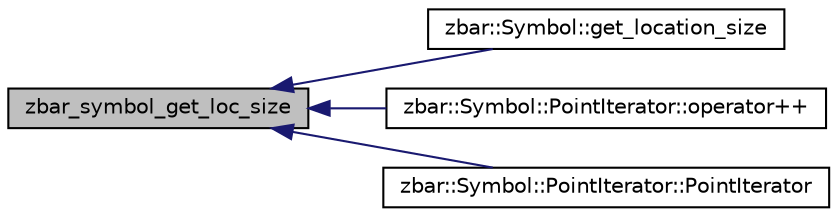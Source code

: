 digraph G
{
  edge [fontname="Helvetica",fontsize="10",labelfontname="Helvetica",labelfontsize="10"];
  node [fontname="Helvetica",fontsize="10",shape=record];
  rankdir=LR;
  Node1 [label="zbar_symbol_get_loc_size",height=0.2,width=0.4,color="black", fillcolor="grey75", style="filled" fontcolor="black"];
  Node1 -> Node2 [dir=back,color="midnightblue",fontsize="10",style="solid",fontname="Helvetica"];
  Node2 [label="zbar::Symbol::get_location_size",height=0.2,width=0.4,color="black", fillcolor="white", style="filled",URL="$classzbar_1_1_symbol.html#ae4e0bcba7f885e7b09b688730505f4ed",tooltip="see zbar_symbol_get_loc_size()."];
  Node1 -> Node3 [dir=back,color="midnightblue",fontsize="10",style="solid",fontname="Helvetica"];
  Node3 [label="zbar::Symbol::PointIterator::operator++",height=0.2,width=0.4,color="black", fillcolor="white", style="filled",URL="$classzbar_1_1_symbol_1_1_point_iterator.html#aac750411b7aeaa00fb4aad4719a6c745",tooltip="advance iterator to next Point."];
  Node1 -> Node4 [dir=back,color="midnightblue",fontsize="10",style="solid",fontname="Helvetica"];
  Node4 [label="zbar::Symbol::PointIterator::PointIterator",height=0.2,width=0.4,color="black", fillcolor="white", style="filled",URL="$classzbar_1_1_symbol_1_1_point_iterator.html#a4ddf7c5e2b49cf3d93fd481c25878972",tooltip="constructor."];
}
